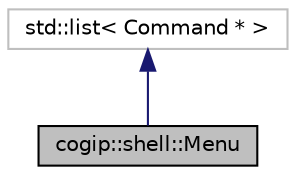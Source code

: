 digraph "cogip::shell::Menu"
{
 // LATEX_PDF_SIZE
  bgcolor="transparent";
  edge [fontname="Helvetica",fontsize="10",labelfontname="Helvetica",labelfontsize="10"];
  node [fontname="Helvetica",fontsize="10",shape=record];
  Node1 [label="cogip::shell::Menu",height=0.2,width=0.4,color="black", fillcolor="grey75", style="filled", fontcolor="black",tooltip="Menu class."];
  Node2 -> Node1 [dir="back",color="midnightblue",fontsize="10",style="solid",fontname="Helvetica"];
  Node2 [label="std::list\< Command * \>",height=0.2,width=0.4,color="grey75",tooltip=" "];
}
